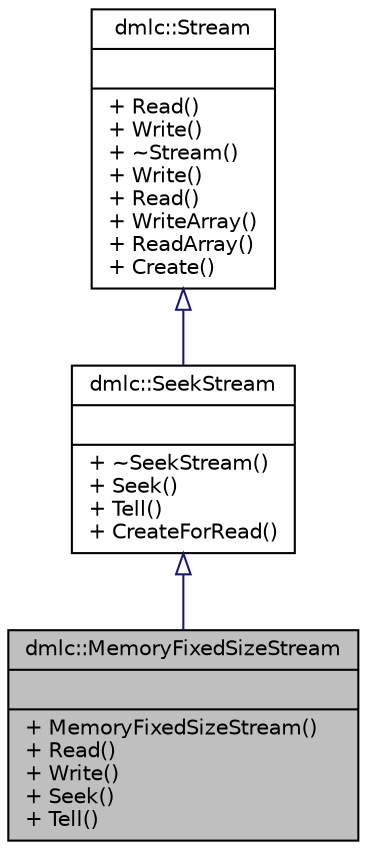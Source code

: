 digraph "dmlc::MemoryFixedSizeStream"
{
 // LATEX_PDF_SIZE
  edge [fontname="Helvetica",fontsize="10",labelfontname="Helvetica",labelfontsize="10"];
  node [fontname="Helvetica",fontsize="10",shape=record];
  Node1 [label="{dmlc::MemoryFixedSizeStream\n||+ MemoryFixedSizeStream()\l+ Read()\l+ Write()\l+ Seek()\l+ Tell()\l}",height=0.2,width=0.4,color="black", fillcolor="grey75", style="filled", fontcolor="black",tooltip="A Stream that operates on fixed region of memory This class allows us to read/write from/to a fixed m..."];
  Node2 -> Node1 [dir="back",color="midnightblue",fontsize="10",style="solid",arrowtail="onormal",fontname="Helvetica"];
  Node2 [label="{dmlc::SeekStream\n||+ ~SeekStream()\l+ Seek()\l+ Tell()\l+ CreateForRead()\l}",height=0.2,width=0.4,color="black", fillcolor="white", style="filled",URL="$classdmlc_1_1SeekStream.html",tooltip="interface of i/o stream that support seek"];
  Node3 -> Node2 [dir="back",color="midnightblue",fontsize="10",style="solid",arrowtail="onormal",fontname="Helvetica"];
  Node3 [label="{dmlc::Stream\n||+ Read()\l+ Write()\l+ ~Stream()\l+ Write()\l+ Read()\l+ WriteArray()\l+ ReadArray()\l+ Create()\l}",height=0.2,width=0.4,color="black", fillcolor="white", style="filled",URL="$classdmlc_1_1Stream.html",tooltip="interface of stream I/O for serialization"];
}
